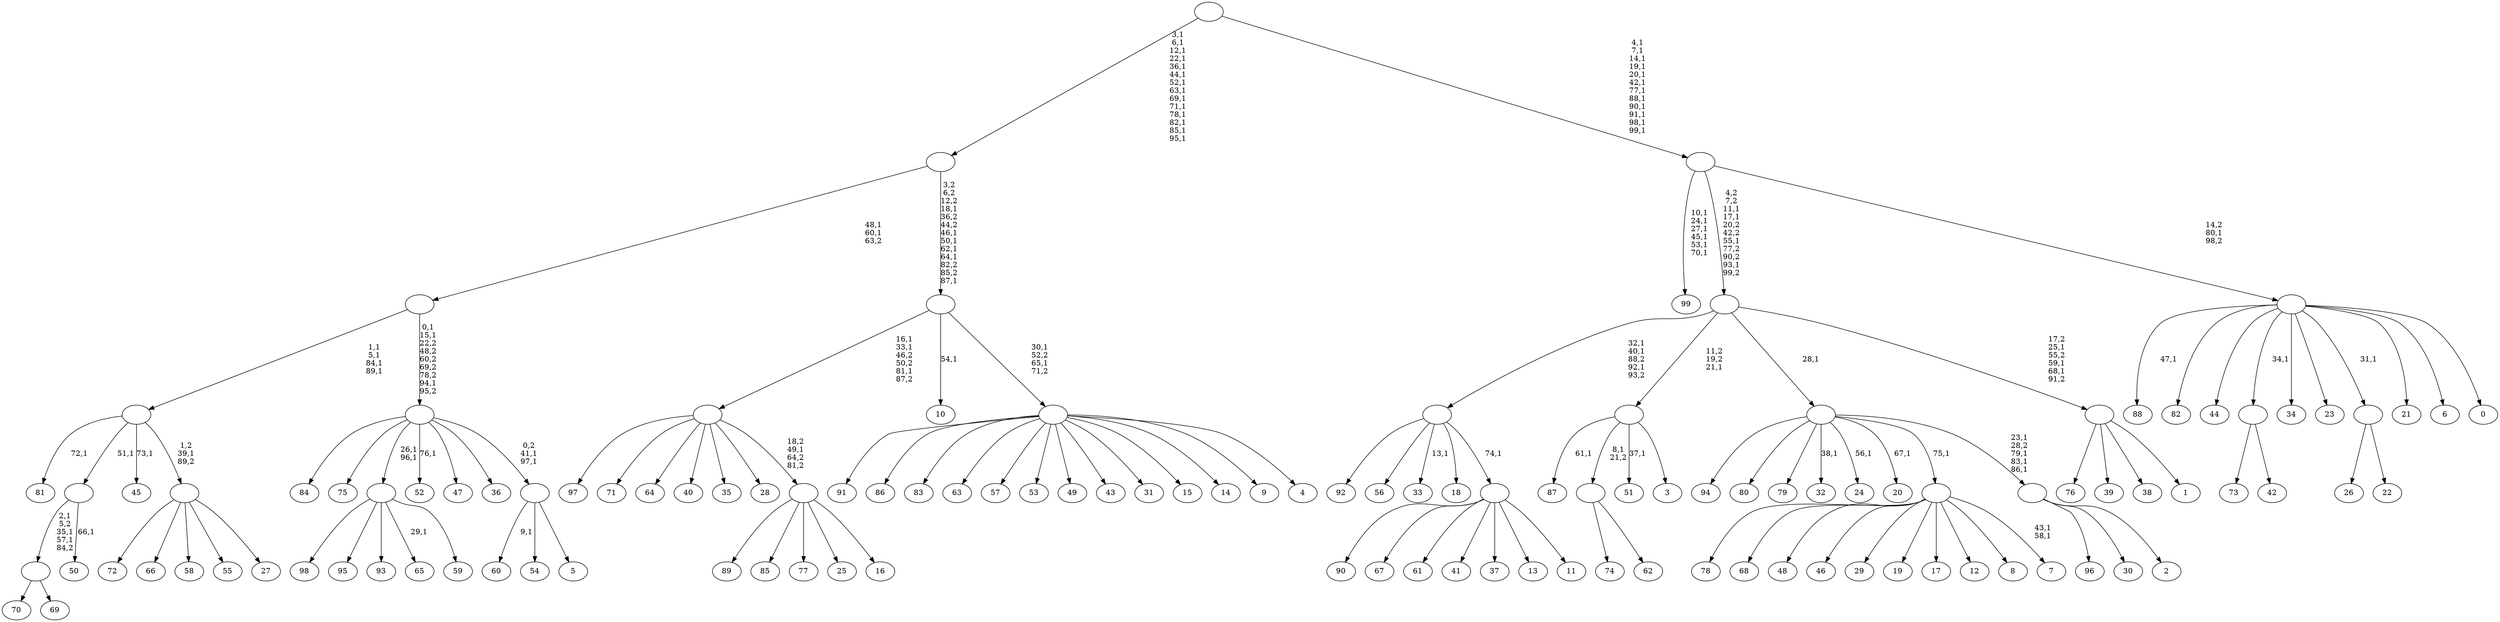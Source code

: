 digraph T {
	200 [label="99"]
	193 [label="98"]
	192 [label="97"]
	191 [label="96"]
	190 [label="95"]
	189 [label="94"]
	188 [label="93"]
	187 [label="92"]
	186 [label="91"]
	185 [label="90"]
	184 [label="89"]
	183 [label="88"]
	181 [label="87"]
	179 [label="86"]
	178 [label="85"]
	177 [label="84"]
	176 [label="83"]
	175 [label="82"]
	174 [label="81"]
	172 [label="80"]
	171 [label="79"]
	170 [label="78"]
	169 [label="77"]
	168 [label="76"]
	167 [label="75"]
	166 [label="74"]
	165 [label="73"]
	164 [label="72"]
	163 [label="71"]
	162 [label="70"]
	161 [label="69"]
	160 [label=""]
	157 [label="68"]
	156 [label="67"]
	155 [label="66"]
	154 [label="65"]
	152 [label="64"]
	151 [label="63"]
	150 [label="62"]
	149 [label=""]
	148 [label="61"]
	147 [label="60"]
	145 [label="59"]
	144 [label=""]
	142 [label="58"]
	141 [label="57"]
	140 [label="56"]
	139 [label="55"]
	138 [label="54"]
	137 [label="53"]
	136 [label="52"]
	134 [label="51"]
	132 [label="50"]
	130 [label=""]
	129 [label="49"]
	128 [label="48"]
	127 [label="47"]
	126 [label="46"]
	125 [label="45"]
	123 [label="44"]
	122 [label="43"]
	121 [label="42"]
	120 [label=""]
	119 [label="41"]
	118 [label="40"]
	117 [label="39"]
	116 [label="38"]
	115 [label="37"]
	114 [label="36"]
	113 [label="35"]
	112 [label="34"]
	111 [label="33"]
	109 [label="32"]
	107 [label="31"]
	106 [label="30"]
	105 [label="29"]
	104 [label="28"]
	103 [label="27"]
	102 [label=""]
	101 [label=""]
	97 [label="26"]
	96 [label="25"]
	95 [label="24"]
	93 [label="23"]
	92 [label="22"]
	91 [label=""]
	90 [label="21"]
	89 [label="20"]
	87 [label="19"]
	86 [label="18"]
	85 [label="17"]
	84 [label="16"]
	83 [label=""]
	82 [label=""]
	79 [label="15"]
	78 [label="14"]
	77 [label="13"]
	76 [label="12"]
	75 [label="11"]
	74 [label=""]
	73 [label=""]
	70 [label="10"]
	68 [label="9"]
	67 [label="8"]
	66 [label="7"]
	63 [label=""]
	62 [label="6"]
	61 [label="5"]
	60 [label=""]
	58 [label=""]
	55 [label=""]
	53 [label="4"]
	52 [label=""]
	50 [label=""]
	44 [label=""]
	30 [label="3"]
	29 [label=""]
	28 [label="2"]
	27 [label=""]
	23 [label=""]
	22 [label="1"]
	21 [label=""]
	18 [label=""]
	14 [label="0"]
	13 [label=""]
	12 [label=""]
	0 [label=""]
	160 -> 162 [label=""]
	160 -> 161 [label=""]
	149 -> 166 [label=""]
	149 -> 150 [label=""]
	144 -> 154 [label="29,1"]
	144 -> 193 [label=""]
	144 -> 190 [label=""]
	144 -> 188 [label=""]
	144 -> 145 [label=""]
	130 -> 132 [label="66,1"]
	130 -> 160 [label="2,1\n5,2\n35,1\n57,1\n84,2"]
	120 -> 165 [label=""]
	120 -> 121 [label=""]
	102 -> 164 [label=""]
	102 -> 155 [label=""]
	102 -> 142 [label=""]
	102 -> 139 [label=""]
	102 -> 103 [label=""]
	101 -> 125 [label="73,1"]
	101 -> 174 [label="72,1"]
	101 -> 130 [label="51,1"]
	101 -> 102 [label="1,2\n39,1\n89,2"]
	91 -> 97 [label=""]
	91 -> 92 [label=""]
	83 -> 184 [label=""]
	83 -> 178 [label=""]
	83 -> 169 [label=""]
	83 -> 96 [label=""]
	83 -> 84 [label=""]
	82 -> 192 [label=""]
	82 -> 163 [label=""]
	82 -> 152 [label=""]
	82 -> 118 [label=""]
	82 -> 113 [label=""]
	82 -> 104 [label=""]
	82 -> 83 [label="18,2\n49,1\n64,2\n81,2"]
	74 -> 185 [label=""]
	74 -> 156 [label=""]
	74 -> 148 [label=""]
	74 -> 119 [label=""]
	74 -> 115 [label=""]
	74 -> 77 [label=""]
	74 -> 75 [label=""]
	73 -> 111 [label="13,1"]
	73 -> 187 [label=""]
	73 -> 140 [label=""]
	73 -> 86 [label=""]
	73 -> 74 [label="74,1"]
	63 -> 66 [label="43,1\n58,1"]
	63 -> 170 [label=""]
	63 -> 157 [label=""]
	63 -> 128 [label=""]
	63 -> 126 [label=""]
	63 -> 105 [label=""]
	63 -> 87 [label=""]
	63 -> 85 [label=""]
	63 -> 76 [label=""]
	63 -> 67 [label=""]
	60 -> 147 [label="9,1"]
	60 -> 138 [label=""]
	60 -> 61 [label=""]
	58 -> 60 [label="0,2\n41,1\n97,1"]
	58 -> 136 [label="76,1"]
	58 -> 144 [label="26,1\n96,1"]
	58 -> 177 [label=""]
	58 -> 167 [label=""]
	58 -> 127 [label=""]
	58 -> 114 [label=""]
	55 -> 58 [label="0,1\n15,1\n22,2\n48,2\n60,2\n69,2\n78,2\n94,1\n95,2"]
	55 -> 101 [label="1,1\n5,1\n84,1\n89,1"]
	52 -> 186 [label=""]
	52 -> 179 [label=""]
	52 -> 176 [label=""]
	52 -> 151 [label=""]
	52 -> 141 [label=""]
	52 -> 137 [label=""]
	52 -> 129 [label=""]
	52 -> 122 [label=""]
	52 -> 107 [label=""]
	52 -> 79 [label=""]
	52 -> 78 [label=""]
	52 -> 68 [label=""]
	52 -> 53 [label=""]
	50 -> 52 [label="30,1\n52,2\n65,1\n71,2"]
	50 -> 70 [label="54,1"]
	50 -> 82 [label="16,1\n33,1\n46,2\n50,2\n81,1\n87,2"]
	44 -> 50 [label="3,2\n6,2\n12,2\n18,1\n36,2\n44,2\n46,1\n50,1\n62,1\n64,1\n82,2\n85,2\n87,1"]
	44 -> 55 [label="48,1\n60,1\n63,2"]
	29 -> 134 [label="37,1"]
	29 -> 181 [label="61,1"]
	29 -> 149 [label="8,1\n21,2"]
	29 -> 30 [label=""]
	27 -> 191 [label=""]
	27 -> 106 [label=""]
	27 -> 28 [label=""]
	23 -> 27 [label="23,1\n28,2\n79,1\n83,1\n86,1"]
	23 -> 89 [label="67,1"]
	23 -> 95 [label="56,1"]
	23 -> 109 [label="38,1"]
	23 -> 189 [label=""]
	23 -> 172 [label=""]
	23 -> 171 [label=""]
	23 -> 63 [label="75,1"]
	21 -> 168 [label=""]
	21 -> 117 [label=""]
	21 -> 116 [label=""]
	21 -> 22 [label=""]
	18 -> 21 [label="17,2\n25,1\n55,2\n59,1\n68,1\n91,2"]
	18 -> 73 [label="32,1\n40,1\n88,2\n92,1\n93,2"]
	18 -> 29 [label="11,2\n19,2\n21,1"]
	18 -> 23 [label="28,1"]
	13 -> 183 [label="47,1"]
	13 -> 175 [label=""]
	13 -> 123 [label=""]
	13 -> 120 [label="34,1"]
	13 -> 112 [label=""]
	13 -> 93 [label=""]
	13 -> 91 [label="31,1"]
	13 -> 90 [label=""]
	13 -> 62 [label=""]
	13 -> 14 [label=""]
	12 -> 18 [label="4,2\n7,2\n11,1\n17,1\n20,2\n42,2\n55,1\n77,2\n90,2\n93,1\n99,2"]
	12 -> 200 [label="10,1\n24,1\n27,1\n45,1\n53,1\n70,1"]
	12 -> 13 [label="14,2\n80,1\n98,2"]
	0 -> 12 [label="4,1\n7,1\n14,1\n19,1\n20,1\n42,1\n77,1\n88,1\n90,1\n91,1\n98,1\n99,1"]
	0 -> 44 [label="3,1\n6,1\n12,1\n22,1\n36,1\n44,1\n52,1\n63,1\n69,1\n71,1\n78,1\n82,1\n85,1\n95,1"]
}
